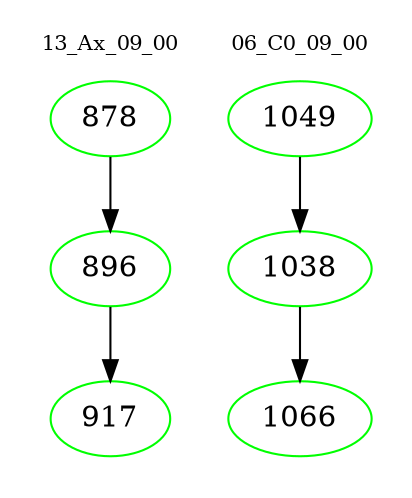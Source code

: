 digraph{
subgraph cluster_0 {
color = white
label = "13_Ax_09_00";
fontsize=10;
T0_878 [label="878", color="green"]
T0_878 -> T0_896 [color="black"]
T0_896 [label="896", color="green"]
T0_896 -> T0_917 [color="black"]
T0_917 [label="917", color="green"]
}
subgraph cluster_1 {
color = white
label = "06_C0_09_00";
fontsize=10;
T1_1049 [label="1049", color="green"]
T1_1049 -> T1_1038 [color="black"]
T1_1038 [label="1038", color="green"]
T1_1038 -> T1_1066 [color="black"]
T1_1066 [label="1066", color="green"]
}
}
